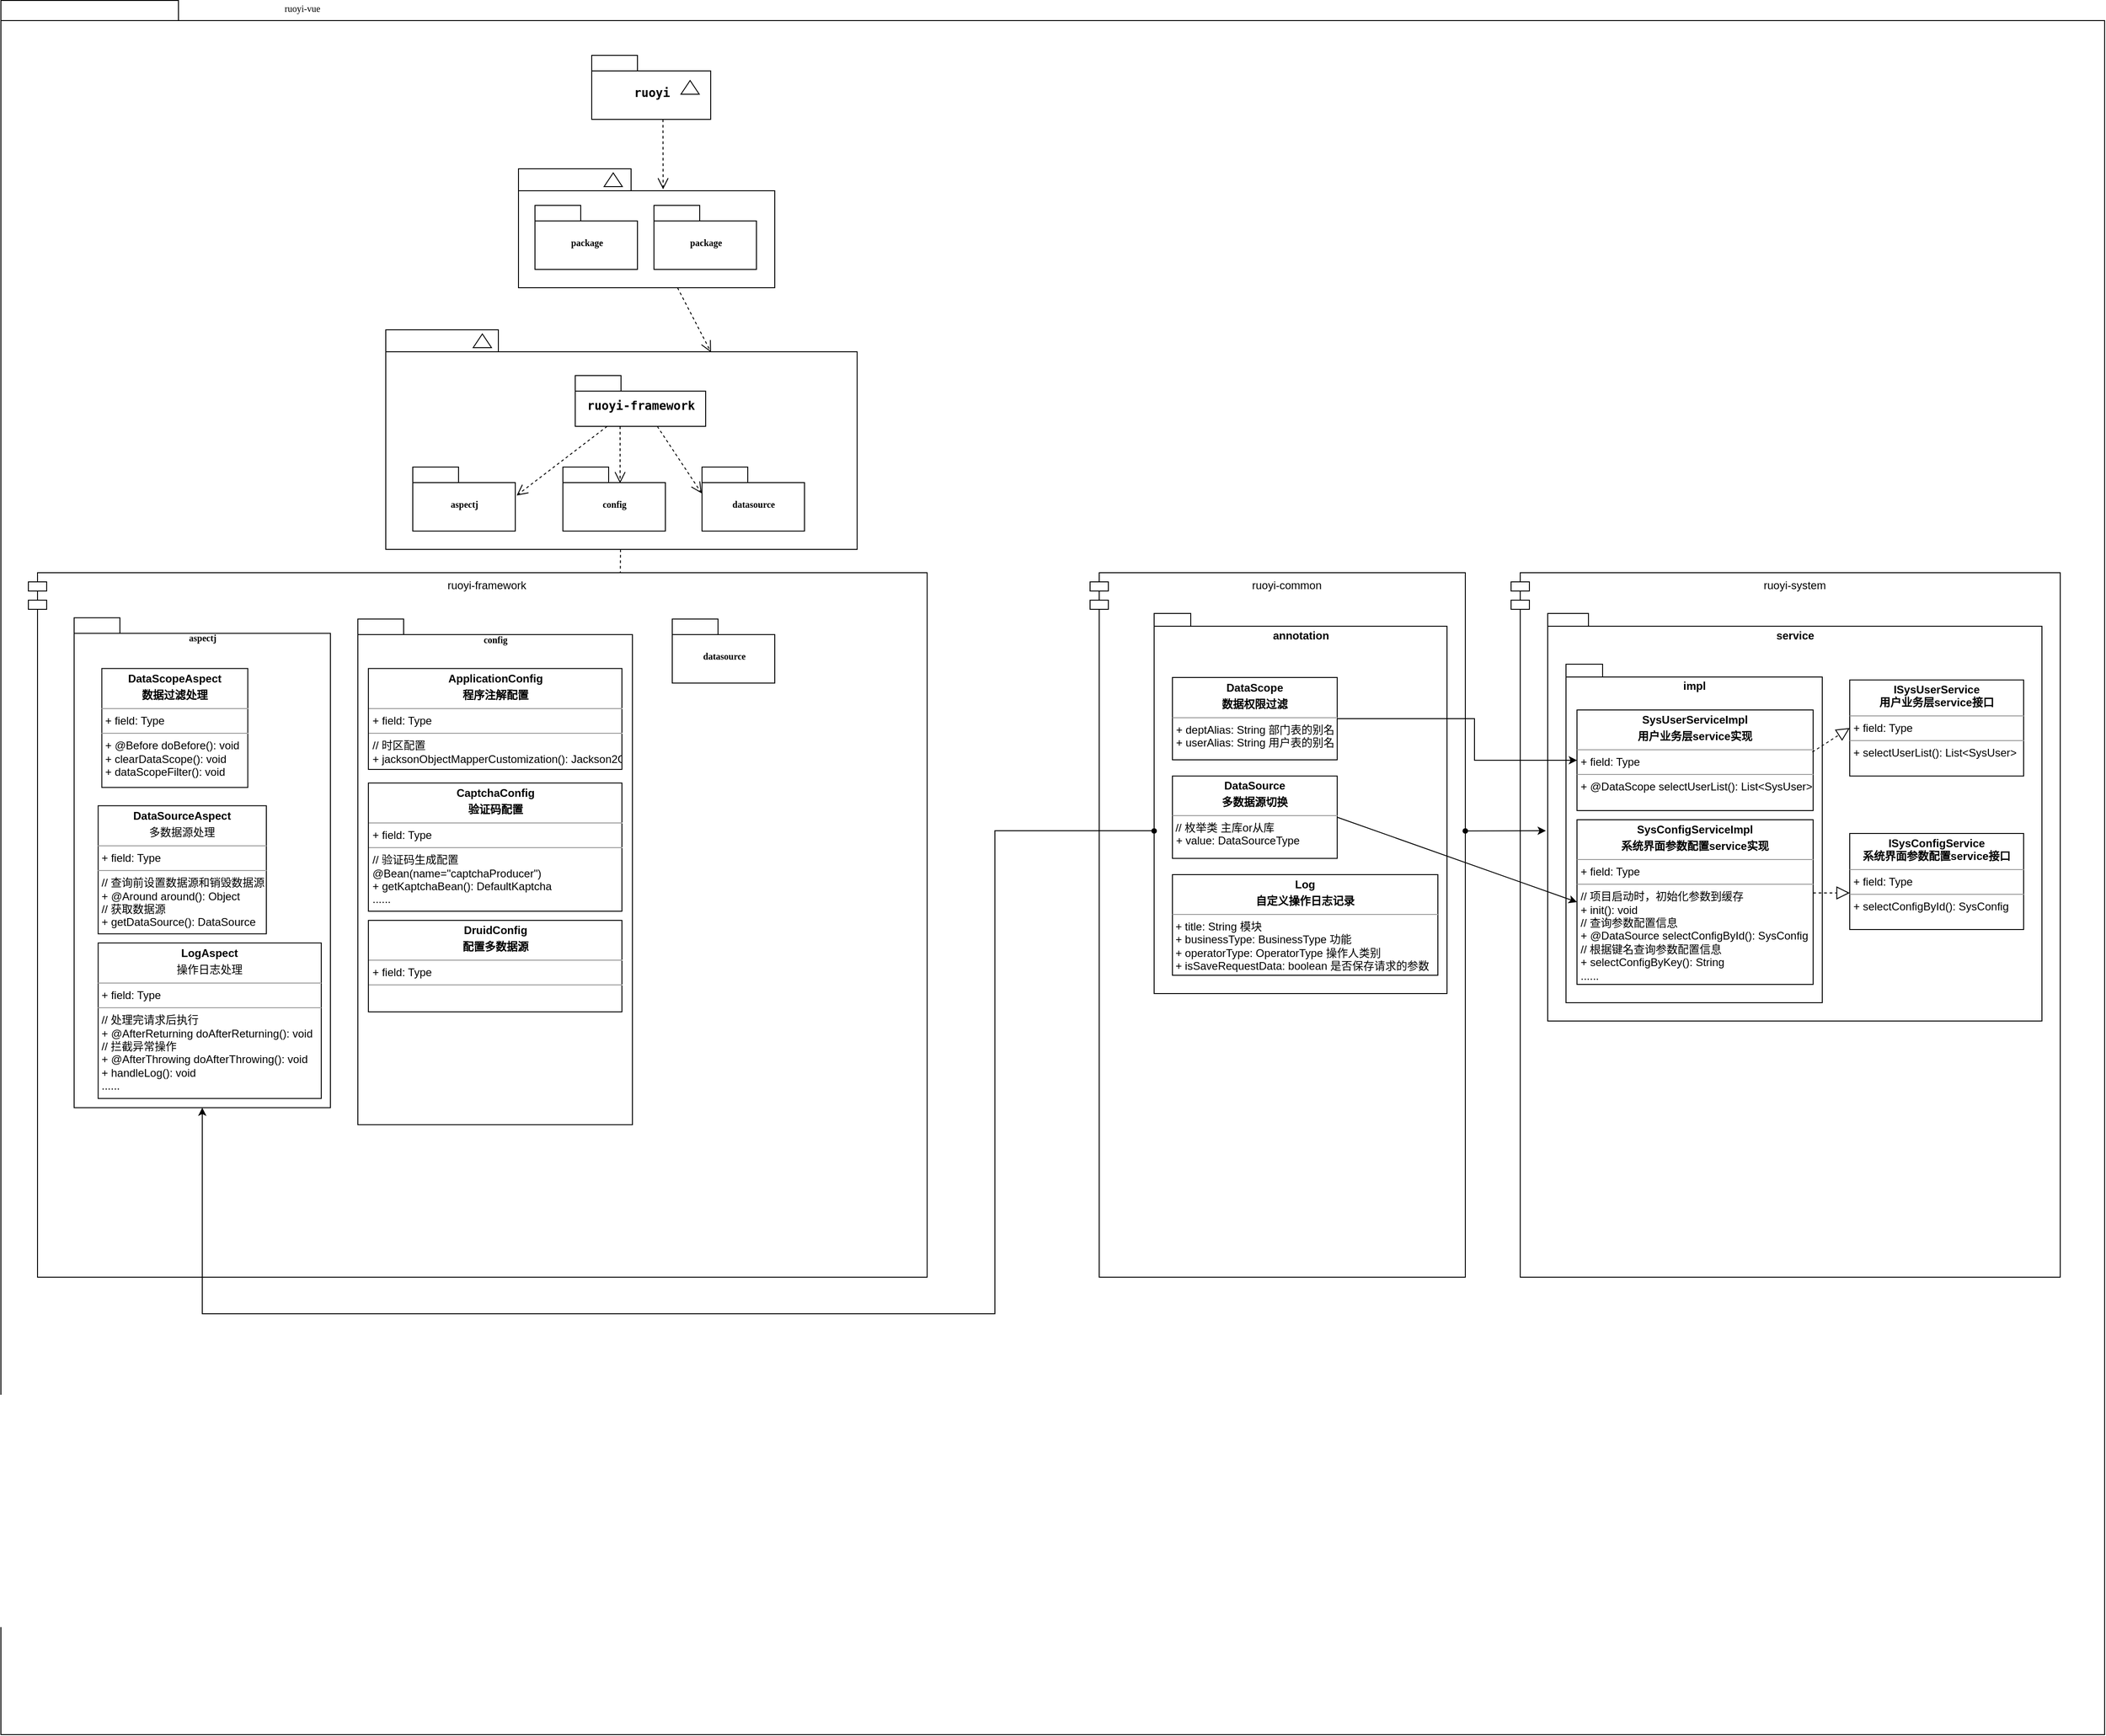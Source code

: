 <mxfile version="14.8.2" type="github">
  <diagram name="Page-1" id="b5b7bab2-c9e2-2cf4-8b2a-24fd1a2a6d21">
    <mxGraphModel dx="946" dy="532" grid="1" gridSize="10" guides="1" tooltips="1" connect="1" arrows="1" fold="1" page="1" pageScale="1" pageWidth="827" pageHeight="1169" background="none" math="0" shadow="0">
      <root>
        <mxCell id="0" />
        <mxCell id="1" parent="0" />
        <mxCell id="6e0c8c40b5770093-72" value="" style="shape=folder;fontStyle=1;spacingTop=10;tabWidth=194;tabHeight=22;tabPosition=left;html=1;rounded=0;shadow=0;comic=0;labelBackgroundColor=none;strokeWidth=1;fillColor=none;fontFamily=Verdana;fontSize=10;align=center;" parent="1" vertex="1">
          <mxGeometry x="20" y="114.5" width="2298.5" height="1895.5" as="geometry" />
        </mxCell>
        <mxCell id="6e0c8c40b5770093-7" value="" style="group" parent="1" vertex="1" connectable="0">
          <mxGeometry x="665.5" y="174.5" width="130" height="70" as="geometry" />
        </mxCell>
        <mxCell id="6e0c8c40b5770093-8" value="&lt;pre style=&quot;font-family: &amp;#34;jetbrains mono&amp;#34; , monospace ; font-size: 9.8pt&quot;&gt;&lt;span style=&quot;background-color: rgb(255 , 255 , 255)&quot;&gt;ruoyi&lt;/span&gt;&lt;/pre&gt;" style="shape=folder;fontStyle=1;spacingTop=10;tabWidth=50;tabHeight=17;tabPosition=left;html=1;rounded=0;shadow=0;comic=0;labelBackgroundColor=none;strokeWidth=1;fontFamily=Verdana;fontSize=10;align=center;" parent="6e0c8c40b5770093-7" vertex="1">
          <mxGeometry width="130" height="70" as="geometry" />
        </mxCell>
        <mxCell id="6e0c8c40b5770093-9" value="" style="triangle;whiteSpace=wrap;html=1;rounded=0;shadow=0;comic=0;labelBackgroundColor=none;strokeWidth=1;fontFamily=Verdana;fontSize=10;align=center;rotation=-90;" parent="6e0c8c40b5770093-7" vertex="1">
          <mxGeometry x="100" y="25" width="15" height="20" as="geometry" />
        </mxCell>
        <mxCell id="6e0c8c40b5770093-19" value="" style="group" parent="1" vertex="1" connectable="0">
          <mxGeometry x="585.5" y="298.5" width="280" height="130" as="geometry" />
        </mxCell>
        <mxCell id="6e0c8c40b5770093-20" value="" style="shape=folder;fontStyle=1;spacingTop=10;tabWidth=123;tabHeight=24;tabPosition=left;html=1;rounded=0;shadow=0;comic=0;labelBackgroundColor=none;strokeWidth=1;fontFamily=Verdana;fontSize=10;align=center;" parent="6e0c8c40b5770093-19" vertex="1">
          <mxGeometry width="280" height="130" as="geometry" />
        </mxCell>
        <mxCell id="6e0c8c40b5770093-21" value="" style="triangle;whiteSpace=wrap;html=1;rounded=0;shadow=0;comic=0;labelBackgroundColor=none;strokeWidth=1;fontFamily=Verdana;fontSize=10;align=center;rotation=-90;" parent="6e0c8c40b5770093-19" vertex="1">
          <mxGeometry x="96" y="2" width="15" height="20" as="geometry" />
        </mxCell>
        <mxCell id="6e0c8c40b5770093-22" value="package" style="shape=folder;fontStyle=1;spacingTop=10;tabWidth=50;tabHeight=17;tabPosition=left;html=1;rounded=0;shadow=0;comic=0;labelBackgroundColor=none;strokeWidth=1;fontFamily=Verdana;fontSize=10;align=center;" parent="6e0c8c40b5770093-19" vertex="1">
          <mxGeometry x="18" y="40" width="112" height="70" as="geometry" />
        </mxCell>
        <mxCell id="6e0c8c40b5770093-23" value="package" style="shape=folder;fontStyle=1;spacingTop=10;tabWidth=50;tabHeight=17;tabPosition=left;html=1;rounded=0;shadow=0;comic=0;labelBackgroundColor=none;strokeWidth=1;fontFamily=Verdana;fontSize=10;align=center;" parent="6e0c8c40b5770093-19" vertex="1">
          <mxGeometry x="148" y="40" width="112" height="70" as="geometry" />
        </mxCell>
        <mxCell id="6e0c8c40b5770093-67" style="edgeStyle=none;rounded=0;html=1;entryX=0.43;entryY=0.173;entryPerimeter=0;dashed=1;labelBackgroundColor=none;startFill=0;endArrow=open;endFill=0;endSize=10;fontFamily=Verdana;fontSize=10;" parent="1" source="6e0c8c40b5770093-33" edge="1">
          <mxGeometry relative="1" as="geometry">
            <mxPoint x="696.26" y="796.99" as="targetPoint" />
          </mxGeometry>
        </mxCell>
        <mxCell id="6e0c8c40b5770093-33" value="" style="shape=folder;fontStyle=1;spacingTop=10;tabWidth=123;tabHeight=24;tabPosition=left;html=1;rounded=0;shadow=0;comic=0;labelBackgroundColor=none;strokeColor=#000000;strokeWidth=1;fillColor=#ffffff;fontFamily=Verdana;fontSize=10;fontColor=#000000;align=center;" parent="1" vertex="1">
          <mxGeometry x="440.5" y="474.5" width="515" height="240" as="geometry" />
        </mxCell>
        <mxCell id="6e0c8c40b5770093-64" style="edgeStyle=elbowEdgeStyle;rounded=0;html=1;entryX=0.559;entryY=0.251;entryPerimeter=0;dashed=1;labelBackgroundColor=none;startFill=0;endArrow=open;endFill=0;endSize=10;fontFamily=Verdana;fontSize=10;" parent="1" source="6e0c8c40b5770093-42" target="6e0c8c40b5770093-44" edge="1">
          <mxGeometry relative="1" as="geometry" />
        </mxCell>
        <mxCell id="6e0c8c40b5770093-65" style="edgeStyle=none;rounded=0;html=1;dashed=1;labelBackgroundColor=none;startFill=0;endArrow=open;endFill=0;endSize=10;fontFamily=Verdana;fontSize=10;entryX=-0.003;entryY=0.411;entryPerimeter=0;" parent="1" source="6e0c8c40b5770093-42" target="6e0c8c40b5770093-45" edge="1">
          <mxGeometry relative="1" as="geometry" />
        </mxCell>
        <mxCell id="6e0c8c40b5770093-66" style="edgeStyle=none;rounded=0;html=1;dashed=1;labelBackgroundColor=none;startFill=0;endArrow=open;endFill=0;endSize=10;fontFamily=Verdana;fontSize=10;entryX=1.013;entryY=0.444;entryPerimeter=0;" parent="1" source="6e0c8c40b5770093-42" target="6e0c8c40b5770093-43" edge="1">
          <mxGeometry relative="1" as="geometry" />
        </mxCell>
        <mxCell id="6e0c8c40b5770093-42" value="&lt;pre style=&quot;font-family: &amp;#34;jetbrains mono&amp;#34; , monospace ; font-size: 9.8pt&quot;&gt;&lt;span style=&quot;background-color: rgb(255 , 255 , 255)&quot;&gt;ruoyi-framework&lt;/span&gt;&lt;/pre&gt;" style="shape=folder;fontStyle=1;spacingTop=10;tabWidth=50;tabHeight=17;tabPosition=left;html=1;rounded=0;shadow=0;comic=0;labelBackgroundColor=none;strokeColor=#000000;strokeWidth=1;fillColor=#ffffff;fontFamily=Verdana;fontSize=10;fontColor=#000000;align=center;" parent="1" vertex="1">
          <mxGeometry x="647.5" y="524.5" width="142.5" height="55.5" as="geometry" />
        </mxCell>
        <mxCell id="6e0c8c40b5770093-43" value="aspectj" style="shape=folder;fontStyle=1;spacingTop=10;tabWidth=50;tabHeight=17;tabPosition=left;html=1;rounded=0;shadow=0;comic=0;labelBackgroundColor=none;strokeColor=#000000;strokeWidth=1;fillColor=#ffffff;fontFamily=Verdana;fontSize=10;fontColor=#000000;align=center;" parent="1" vertex="1">
          <mxGeometry x="470" y="624.5" width="112" height="70" as="geometry" />
        </mxCell>
        <mxCell id="6e0c8c40b5770093-44" value="config" style="shape=folder;fontStyle=1;spacingTop=10;tabWidth=50;tabHeight=17;tabPosition=left;html=1;rounded=0;shadow=0;comic=0;labelBackgroundColor=none;strokeColor=#000000;strokeWidth=1;fillColor=#ffffff;fontFamily=Verdana;fontSize=10;fontColor=#000000;align=center;" parent="1" vertex="1">
          <mxGeometry x="634" y="624.5" width="112" height="70" as="geometry" />
        </mxCell>
        <mxCell id="6e0c8c40b5770093-45" value="datasource" style="shape=folder;fontStyle=1;spacingTop=10;tabWidth=50;tabHeight=17;tabPosition=left;html=1;rounded=0;shadow=0;comic=0;labelBackgroundColor=none;strokeColor=#000000;strokeWidth=1;fillColor=#ffffff;fontFamily=Verdana;fontSize=10;fontColor=#000000;align=center;" parent="1" vertex="1">
          <mxGeometry x="786" y="624.5" width="112" height="70" as="geometry" />
        </mxCell>
        <mxCell id="6e0c8c40b5770093-68" style="edgeStyle=elbowEdgeStyle;rounded=0;html=1;entryX=0.628;entryY=0.26;entryPerimeter=0;dashed=1;labelBackgroundColor=none;startFill=0;endArrow=open;endFill=0;endSize=10;fontFamily=Verdana;fontSize=10;" parent="1" edge="1">
          <mxGeometry relative="1" as="geometry">
            <mxPoint x="658" y="904.5" as="sourcePoint" />
          </mxGeometry>
        </mxCell>
        <mxCell id="6e0c8c40b5770093-69" style="edgeStyle=elbowEdgeStyle;rounded=0;html=1;entryX=0.643;entryY=0.246;entryPerimeter=0;dashed=1;labelBackgroundColor=none;startFill=0;endArrow=open;endFill=0;endSize=10;fontFamily=Verdana;fontSize=10;" parent="1" edge="1">
          <mxGeometry relative="1" as="geometry">
            <mxPoint x="827" y="904.5" as="sourcePoint" />
          </mxGeometry>
        </mxCell>
        <mxCell id="6e0c8c40b5770093-48" value="" style="triangle;whiteSpace=wrap;html=1;rounded=0;shadow=0;comic=0;labelBackgroundColor=none;strokeWidth=1;fontFamily=Verdana;fontSize=10;align=center;rotation=-90;" parent="1" vertex="1">
          <mxGeometry x="329.5" y="781.19" width="15" height="20" as="geometry" />
        </mxCell>
        <mxCell id="6e0c8c40b5770093-51" value="" style="triangle;whiteSpace=wrap;html=1;rounded=0;shadow=0;comic=0;labelBackgroundColor=none;strokeColor=#000000;strokeWidth=1;fillColor=#ffffff;fontFamily=Verdana;fontSize=10;fontColor=#000000;align=center;rotation=-90;" parent="1" vertex="1">
          <mxGeometry x="538.5" y="476.5" width="15" height="20" as="geometry" />
        </mxCell>
        <mxCell id="6e0c8c40b5770093-59" style="rounded=0;html=1;dashed=1;labelBackgroundColor=none;startFill=0;endArrow=open;endFill=0;endSize=10;fontFamily=Verdana;fontSize=10;entryX=0.592;entryY=0.2;entryPerimeter=0;edgeStyle=elbowEdgeStyle;" parent="1" edge="1">
          <mxGeometry relative="1" as="geometry">
            <mxPoint x="743.328" y="244.5" as="sourcePoint" />
            <mxPoint x="743.328" y="320.845" as="targetPoint" />
          </mxGeometry>
        </mxCell>
        <mxCell id="6e0c8c40b5770093-61" style="edgeStyle=none;rounded=0;html=1;entryX=0.69;entryY=0.102;entryPerimeter=0;dashed=1;labelBackgroundColor=none;startFill=0;endArrow=open;endFill=0;endSize=10;fontFamily=Verdana;fontSize=10;" parent="1" source="6e0c8c40b5770093-20" target="6e0c8c40b5770093-33" edge="1">
          <mxGeometry relative="1" as="geometry" />
        </mxCell>
        <mxCell id="6e0c8c40b5770093-73" value="ruoyi-vue" style="text;html=1;align=left;verticalAlign=top;spacingTop=-4;fontSize=10;fontFamily=Verdana" parent="1" vertex="1">
          <mxGeometry x="327.5" y="114.5" width="130" height="20" as="geometry" />
        </mxCell>
        <mxCell id="6eEZF03cfLi-6WDU2SeP-1" value="ruoyi-framework" style="shape=module;align=left;spacingLeft=20;align=center;verticalAlign=top;" parent="1" vertex="1">
          <mxGeometry x="50" y="740" width="982" height="770" as="geometry" />
        </mxCell>
        <mxCell id="6eEZF03cfLi-6WDU2SeP-2" value="aspectj" style="shape=folder;fontStyle=1;spacingTop=10;tabWidth=50;tabHeight=17;tabPosition=left;html=1;rounded=0;shadow=0;comic=0;labelBackgroundColor=none;strokeColor=#000000;strokeWidth=1;fillColor=#ffffff;fontFamily=Verdana;fontSize=10;fontColor=#000000;align=center;verticalAlign=top;" parent="1" vertex="1">
          <mxGeometry x="100" y="789.19" width="280" height="535.5" as="geometry" />
        </mxCell>
        <mxCell id="6eEZF03cfLi-6WDU2SeP-3" value="config" style="shape=folder;fontStyle=1;spacingTop=10;tabWidth=50;tabHeight=17;tabPosition=left;html=1;rounded=0;shadow=0;comic=0;labelBackgroundColor=none;strokeColor=#000000;strokeWidth=1;fillColor=#ffffff;fontFamily=Verdana;fontSize=10;fontColor=#000000;align=center;verticalAlign=top;" parent="1" vertex="1">
          <mxGeometry x="410" y="790.57" width="300" height="552.75" as="geometry" />
        </mxCell>
        <mxCell id="6eEZF03cfLi-6WDU2SeP-4" value="datasource" style="shape=folder;fontStyle=1;spacingTop=10;tabWidth=50;tabHeight=17;tabPosition=left;html=1;rounded=0;shadow=0;comic=0;labelBackgroundColor=none;strokeColor=#000000;strokeWidth=1;fillColor=#ffffff;fontFamily=Verdana;fontSize=10;fontColor=#000000;align=center;" parent="1" vertex="1">
          <mxGeometry x="753.5" y="790.57" width="112" height="70" as="geometry" />
        </mxCell>
        <mxCell id="6eEZF03cfLi-6WDU2SeP-5" value="&lt;p style=&quot;margin: 0px ; margin-top: 4px ; text-align: center&quot;&gt;&lt;b&gt;DataScopeAspect&lt;/b&gt;&lt;/p&gt;&lt;p style=&quot;margin: 0px ; margin-top: 4px ; text-align: center&quot;&gt;&lt;b&gt;数据过滤处理&lt;/b&gt;&lt;/p&gt;&lt;hr size=&quot;1&quot;&gt;&lt;p style=&quot;margin: 0px ; margin-left: 4px&quot;&gt;+ field: Type&lt;/p&gt;&lt;hr size=&quot;1&quot;&gt;&lt;p style=&quot;margin: 0px ; margin-left: 4px&quot;&gt;+ @Before doBefore(): void&lt;/p&gt;&lt;p style=&quot;margin: 0px ; margin-left: 4px&quot;&gt;+ clearDataScope(): void&lt;/p&gt;&lt;p style=&quot;margin: 0px ; margin-left: 4px&quot;&gt;+&amp;nbsp;dataScopeFilter(): void&lt;/p&gt;" style="verticalAlign=top;align=left;overflow=fill;fontSize=12;fontFamily=Helvetica;html=1;" parent="1" vertex="1">
          <mxGeometry x="130.25" y="844.69" width="159.5" height="130" as="geometry" />
        </mxCell>
        <mxCell id="6eEZF03cfLi-6WDU2SeP-6" value="ruoyi-common" style="shape=module;align=left;spacingLeft=20;align=center;verticalAlign=top;" parent="1" vertex="1">
          <mxGeometry x="1210" y="740" width="410" height="770" as="geometry" />
        </mxCell>
        <mxCell id="6eEZF03cfLi-6WDU2SeP-7" value="annotation" style="shape=folder;fontStyle=1;spacingTop=10;tabWidth=40;tabHeight=14;tabPosition=left;html=1;verticalAlign=top;" parent="1" vertex="1">
          <mxGeometry x="1280" y="784.5" width="320" height="415.5" as="geometry" />
        </mxCell>
        <mxCell id="6eEZF03cfLi-6WDU2SeP-8" value="&lt;p style=&quot;margin: 0px ; margin-top: 4px ; text-align: center&quot;&gt;&lt;b&gt;DataScope&lt;/b&gt;&lt;/p&gt;&lt;p style=&quot;margin: 0px ; margin-top: 4px ; text-align: center&quot;&gt;&lt;b&gt;数据权限过滤&lt;/b&gt;&lt;/p&gt;&lt;hr size=&quot;1&quot;&gt;&lt;p style=&quot;margin: 0px ; margin-left: 4px&quot;&gt;+ deptAlias: String 部门表的别名&lt;/p&gt;&lt;p style=&quot;margin: 0px ; margin-left: 4px&quot;&gt;+&amp;nbsp;userAlias: String 用户表的别名&lt;/p&gt;" style="verticalAlign=top;align=left;overflow=fill;fontSize=12;fontFamily=Helvetica;html=1;" parent="1" vertex="1">
          <mxGeometry x="1300" y="854.5" width="180" height="90" as="geometry" />
        </mxCell>
        <mxCell id="6eEZF03cfLi-6WDU2SeP-10" value="ruoyi-system" style="shape=module;align=left;spacingLeft=20;align=center;verticalAlign=top;" parent="1" vertex="1">
          <mxGeometry x="1670" y="740" width="600" height="770" as="geometry" />
        </mxCell>
        <mxCell id="6eEZF03cfLi-6WDU2SeP-11" value="service" style="shape=folder;fontStyle=1;spacingTop=10;tabWidth=40;tabHeight=14;tabPosition=left;html=1;verticalAlign=top;" parent="1" vertex="1">
          <mxGeometry x="1710" y="784.5" width="540" height="445.5" as="geometry" />
        </mxCell>
        <mxCell id="6eEZF03cfLi-6WDU2SeP-12" value="impl" style="shape=folder;fontStyle=1;spacingTop=10;tabWidth=40;tabHeight=14;tabPosition=left;html=1;verticalAlign=top;" parent="1" vertex="1">
          <mxGeometry x="1730" y="840" width="280" height="370" as="geometry" />
        </mxCell>
        <mxCell id="6eEZF03cfLi-6WDU2SeP-13" value="&lt;p style=&quot;margin: 0px ; margin-top: 4px ; text-align: center&quot;&gt;&lt;b&gt;SysUserServiceImpl&lt;/b&gt;&lt;br&gt;&lt;/p&gt;&lt;p style=&quot;margin: 0px ; margin-top: 4px ; text-align: center&quot;&gt;&lt;b&gt;用户业务层service实现&lt;/b&gt;&lt;br&gt;&lt;/p&gt;&lt;hr size=&quot;1&quot;&gt;&lt;p style=&quot;margin: 0px ; margin-left: 4px&quot;&gt;+ field: Type&lt;/p&gt;&lt;hr size=&quot;1&quot;&gt;&lt;p style=&quot;margin: 0px ; margin-left: 4px&quot;&gt;+ @DataScope selectUserList(): List&amp;lt;SysUser&amp;gt;&lt;/p&gt;" style="verticalAlign=top;align=left;overflow=fill;fontSize=12;fontFamily=Helvetica;html=1;" parent="1" vertex="1">
          <mxGeometry x="1742" y="890" width="258" height="110" as="geometry" />
        </mxCell>
        <mxCell id="6eEZF03cfLi-6WDU2SeP-19" style="edgeStyle=orthogonalEdgeStyle;rounded=0;orthogonalLoop=1;jettySize=auto;html=1;" parent="1" source="6eEZF03cfLi-6WDU2SeP-7" target="6eEZF03cfLi-6WDU2SeP-2" edge="1">
          <mxGeometry relative="1" as="geometry">
            <Array as="points">
              <mxPoint x="1106" y="1022" />
              <mxPoint x="1106" y="1550" />
              <mxPoint x="240" y="1550" />
            </Array>
          </mxGeometry>
        </mxCell>
        <mxCell id="6eEZF03cfLi-6WDU2SeP-18" value="" style="shape=waypoint;sketch=0;fillStyle=solid;size=6;pointerEvents=1;points=[];fillColor=none;resizable=0;rotatable=0;perimeter=centerPerimeter;snapToPoint=1;verticalAlign=top;" parent="1" vertex="1">
          <mxGeometry x="1260" y="1002.25" width="40" height="40" as="geometry" />
        </mxCell>
        <mxCell id="6eEZF03cfLi-6WDU2SeP-21" style="edgeStyle=orthogonalEdgeStyle;rounded=0;orthogonalLoop=1;jettySize=auto;html=1;exitX=1;exitY=0.5;exitDx=0;exitDy=0;" parent="1" source="6eEZF03cfLi-6WDU2SeP-8" target="6eEZF03cfLi-6WDU2SeP-13" edge="1">
          <mxGeometry relative="1" as="geometry">
            <Array as="points">
              <mxPoint x="1630" y="900" />
              <mxPoint x="1630" y="945" />
            </Array>
          </mxGeometry>
        </mxCell>
        <mxCell id="6eEZF03cfLi-6WDU2SeP-22" value="&lt;p style=&quot;margin: 0px ; margin-top: 4px ; text-align: center&quot;&gt;&lt;b&gt;ISysUserService&lt;br&gt;&lt;/b&gt;&lt;b&gt;用户业务层service接口&lt;/b&gt;&lt;br&gt;&lt;/p&gt;&lt;hr size=&quot;1&quot;&gt;&lt;p style=&quot;margin: 0px ; margin-left: 4px&quot;&gt;+ field: Type&lt;/p&gt;&lt;hr size=&quot;1&quot;&gt;&lt;p style=&quot;margin: 0px ; margin-left: 4px&quot;&gt;+&amp;nbsp;selectUserList(): List&amp;lt;SysUser&amp;gt;&lt;/p&gt;" style="verticalAlign=top;align=left;overflow=fill;fontSize=12;fontFamily=Helvetica;html=1;" parent="1" vertex="1">
          <mxGeometry x="2040" y="857.25" width="190" height="105" as="geometry" />
        </mxCell>
        <mxCell id="6eEZF03cfLi-6WDU2SeP-24" value="" style="endArrow=block;dashed=1;endFill=0;endSize=12;html=1;exitX=0.997;exitY=0.418;exitDx=0;exitDy=0;exitPerimeter=0;entryX=0;entryY=0.5;entryDx=0;entryDy=0;" parent="1" source="6eEZF03cfLi-6WDU2SeP-13" target="6eEZF03cfLi-6WDU2SeP-22" edge="1">
          <mxGeometry width="160" relative="1" as="geometry">
            <mxPoint x="1730" y="1100" as="sourcePoint" />
            <mxPoint x="1890" y="1100" as="targetPoint" />
          </mxGeometry>
        </mxCell>
        <mxCell id="6eEZF03cfLi-6WDU2SeP-26" value="&lt;p style=&quot;margin: 0px ; margin-top: 4px ; text-align: center&quot;&gt;&lt;b&gt;DataSourceAspect&lt;/b&gt;&lt;br&gt;&lt;/p&gt;&lt;p style=&quot;margin: 0px ; margin-top: 4px ; text-align: center&quot;&gt;多数据源处理&lt;br&gt;&lt;/p&gt;&lt;hr size=&quot;1&quot;&gt;&lt;p style=&quot;margin: 0px ; margin-left: 4px&quot;&gt;+ field: Type&lt;/p&gt;&lt;hr size=&quot;1&quot;&gt;&lt;p style=&quot;margin: 0px ; margin-left: 4px&quot;&gt;// 查询前设置数据源和销毁数据源&lt;/p&gt;&lt;p style=&quot;margin: 0px ; margin-left: 4px&quot;&gt;+ @Around&amp;nbsp;around(): Object&lt;br&gt;// 获取数据源&lt;br&gt;+&amp;nbsp;getDataSource(): DataSource&lt;/p&gt;" style="verticalAlign=top;align=left;overflow=fill;fontSize=12;fontFamily=Helvetica;html=1;" parent="1" vertex="1">
          <mxGeometry x="126.25" y="994.69" width="183.75" height="140" as="geometry" />
        </mxCell>
        <mxCell id="CHEhkAuZ7TmxK4s6tysW-1" value="&lt;p style=&quot;margin: 0px ; margin-top: 4px ; text-align: center&quot;&gt;&lt;b&gt;DataSource&lt;/b&gt;&lt;/p&gt;&lt;p style=&quot;margin: 0px ; margin-top: 4px ; text-align: center&quot;&gt;&lt;b&gt;多数据源切换&lt;/b&gt;&lt;br&gt;&lt;/p&gt;&lt;hr size=&quot;1&quot;&gt;&amp;nbsp;// 枚举类 主库or从库&lt;br&gt;&lt;p style=&quot;margin: 0px ; margin-left: 4px&quot;&gt;+ value: DataSourceType&lt;/p&gt;" style="verticalAlign=top;align=left;overflow=fill;fontSize=12;fontFamily=Helvetica;html=1;" vertex="1" parent="1">
          <mxGeometry x="1300" y="962.25" width="180" height="90" as="geometry" />
        </mxCell>
        <mxCell id="CHEhkAuZ7TmxK4s6tysW-2" value="&lt;p style=&quot;margin: 0px ; margin-top: 4px ; text-align: center&quot;&gt;&lt;b&gt;SysConfigServiceImpl&lt;/b&gt;&lt;br&gt;&lt;/p&gt;&lt;p style=&quot;margin: 0px ; margin-top: 4px ; text-align: center&quot;&gt;&lt;b&gt;系统界面参数配置service实现&lt;/b&gt;&lt;br&gt;&lt;/p&gt;&lt;hr size=&quot;1&quot;&gt;&lt;p style=&quot;margin: 0px ; margin-left: 4px&quot;&gt;+ field: Type&lt;/p&gt;&lt;hr size=&quot;1&quot;&gt;&lt;p style=&quot;margin: 0px ; margin-left: 4px&quot;&gt;//&amp;nbsp;项目启动时，初始化参数到缓存&lt;/p&gt;&lt;p style=&quot;margin: 0px ; margin-left: 4px&quot;&gt;+ init(): void&lt;/p&gt;&lt;p style=&quot;margin: 0px ; margin-left: 4px&quot;&gt;//&amp;nbsp;查询参数配置信息&lt;/p&gt;&lt;p style=&quot;margin: 0px ; margin-left: 4px&quot;&gt;+ @DataSource&amp;nbsp;selectConfigById(): SysConfig&lt;/p&gt;&lt;p style=&quot;margin: 0px ; margin-left: 4px&quot;&gt;//&amp;nbsp;根据键名查询参数配置信息&lt;/p&gt;&lt;p style=&quot;margin: 0px ; margin-left: 4px&quot;&gt;+&amp;nbsp;selectConfigByKey(): String&lt;/p&gt;&lt;p style=&quot;margin: 0px ; margin-left: 4px&quot;&gt;......&lt;/p&gt;" style="verticalAlign=top;align=left;overflow=fill;fontSize=12;fontFamily=Helvetica;html=1;" vertex="1" parent="1">
          <mxGeometry x="1742" y="1010" width="258" height="180" as="geometry" />
        </mxCell>
        <mxCell id="CHEhkAuZ7TmxK4s6tysW-3" value="&lt;p style=&quot;margin: 0px ; margin-top: 4px ; text-align: center&quot;&gt;&lt;b&gt;ISysConfigService&lt;/b&gt;&lt;br&gt;&lt;b&gt;系统界面参数配置service&lt;/b&gt;&lt;b&gt;接口&lt;/b&gt;&lt;br&gt;&lt;/p&gt;&lt;hr size=&quot;1&quot;&gt;&lt;p style=&quot;margin: 0px ; margin-left: 4px&quot;&gt;+ field: Type&lt;/p&gt;&lt;hr size=&quot;1&quot;&gt;&lt;p style=&quot;margin: 0px ; margin-left: 4px&quot;&gt;+&amp;nbsp;selectConfigById(): SysConfig&lt;/p&gt;" style="verticalAlign=top;align=left;overflow=fill;fontSize=12;fontFamily=Helvetica;html=1;" vertex="1" parent="1">
          <mxGeometry x="2040" y="1025" width="190" height="105" as="geometry" />
        </mxCell>
        <mxCell id="CHEhkAuZ7TmxK4s6tysW-5" value="" style="endArrow=block;dashed=1;endFill=0;endSize=12;html=1;" edge="1" parent="1">
          <mxGeometry width="160" relative="1" as="geometry">
            <mxPoint x="2000" y="1090" as="sourcePoint" />
            <mxPoint x="2040" y="1090" as="targetPoint" />
          </mxGeometry>
        </mxCell>
        <mxCell id="CHEhkAuZ7TmxK4s6tysW-7" value="" style="endArrow=classic;html=1;exitDx=0;exitDy=0;startArrow=none;" edge="1" parent="1" source="6eEZF03cfLi-6WDU2SeP-20">
          <mxGeometry width="50" height="50" relative="1" as="geometry">
            <mxPoint x="1571" y="1047.25" as="sourcePoint" />
            <mxPoint x="1708" y="1022" as="targetPoint" />
          </mxGeometry>
        </mxCell>
        <mxCell id="CHEhkAuZ7TmxK4s6tysW-8" value="&lt;p style=&quot;margin: 0px ; margin-top: 4px ; text-align: center&quot;&gt;&lt;b&gt;LogAspect&lt;/b&gt;&lt;br&gt;&lt;/p&gt;&lt;p style=&quot;margin: 0px ; margin-top: 4px ; text-align: center&quot;&gt;操作日志处理&lt;br&gt;&lt;/p&gt;&lt;hr size=&quot;1&quot;&gt;&lt;p style=&quot;margin: 0px ; margin-left: 4px&quot;&gt;+ field: Type&lt;/p&gt;&lt;hr size=&quot;1&quot;&gt;&lt;p style=&quot;margin: 0px ; margin-left: 4px&quot;&gt;//&amp;nbsp;处理完请求后执行&lt;/p&gt;&lt;p style=&quot;margin: 0px ; margin-left: 4px&quot;&gt;+ @AfterReturning doAfterReturning(): void&lt;/p&gt;&lt;p style=&quot;margin: 0px ; margin-left: 4px&quot;&gt;//&amp;nbsp;拦截异常操作&lt;/p&gt;&lt;p style=&quot;margin: 0px ; margin-left: 4px&quot;&gt;+ @AfterThrowing&amp;nbsp;doAfterThrowing(): void&lt;/p&gt;&lt;p style=&quot;margin: 0px ; margin-left: 4px&quot;&gt;+ handleLog(): void&lt;/p&gt;&lt;p style=&quot;margin: 0px ; margin-left: 4px&quot;&gt;......&lt;/p&gt;" style="verticalAlign=top;align=left;overflow=fill;fontSize=12;fontFamily=Helvetica;html=1;" vertex="1" parent="1">
          <mxGeometry x="126.25" y="1144.69" width="243.75" height="170" as="geometry" />
        </mxCell>
        <mxCell id="CHEhkAuZ7TmxK4s6tysW-9" value="&lt;p style=&quot;margin: 0px ; margin-top: 4px ; text-align: center&quot;&gt;&lt;b&gt;Log&lt;/b&gt;&lt;/p&gt;&lt;p style=&quot;margin: 0px ; margin-top: 4px ; text-align: center&quot;&gt;&lt;b&gt;自定义操作日志记录&lt;/b&gt;&lt;/p&gt;&lt;hr size=&quot;1&quot;&gt;&amp;nbsp;+ title: String 模块&lt;br&gt;&amp;nbsp;+ businessType: BusinessType 功能&lt;br&gt;&amp;nbsp;+ operatorType: OperatorType 操作人类别&lt;br&gt;&amp;nbsp;+&amp;nbsp;isSaveRequestData: boolean&amp;nbsp;是否保存请求的参数" style="verticalAlign=top;align=left;overflow=fill;fontSize=12;fontFamily=Helvetica;html=1;" vertex="1" parent="1">
          <mxGeometry x="1300" y="1070" width="290" height="110" as="geometry" />
        </mxCell>
        <mxCell id="6eEZF03cfLi-6WDU2SeP-20" value="" style="shape=waypoint;sketch=0;fillStyle=solid;size=6;pointerEvents=1;points=[];fillColor=none;resizable=0;rotatable=0;perimeter=centerPerimeter;snapToPoint=1;verticalAlign=top;" parent="1" vertex="1">
          <mxGeometry x="1600" y="1002.25" width="40" height="40" as="geometry" />
        </mxCell>
        <mxCell id="CHEhkAuZ7TmxK4s6tysW-11" value="&lt;p style=&quot;margin: 0px ; margin-top: 4px ; text-align: center&quot;&gt;&lt;b&gt;ApplicationConfig&lt;/b&gt;&lt;/p&gt;&lt;p style=&quot;margin: 0px ; margin-top: 4px ; text-align: center&quot;&gt;&lt;b&gt;程序注解配置&lt;/b&gt;&lt;br&gt;&lt;/p&gt;&lt;hr size=&quot;1&quot;&gt;&lt;p style=&quot;margin: 0px ; margin-left: 4px&quot;&gt;+ field: Type&lt;/p&gt;&lt;hr size=&quot;1&quot;&gt;&lt;p style=&quot;margin: 0px ; margin-left: 4px&quot;&gt;//&amp;nbsp;时区配置&lt;/p&gt;&lt;p style=&quot;margin: 0px ; margin-left: 4px&quot;&gt;+ jacksonObjectMapperCustomization(): Jackson2ObjectMapperBuilderCustomizer&lt;/p&gt;" style="verticalAlign=top;align=left;overflow=fill;fontSize=12;fontFamily=Helvetica;html=1;" vertex="1" parent="1">
          <mxGeometry x="421.5" y="844.69" width="277" height="110.31" as="geometry" />
        </mxCell>
        <mxCell id="CHEhkAuZ7TmxK4s6tysW-13" value="&lt;p style=&quot;margin: 0px ; margin-top: 4px ; text-align: center&quot;&gt;&lt;b&gt;CaptchaConfig&lt;/b&gt;&lt;br&gt;&lt;/p&gt;&lt;p style=&quot;margin: 0px ; margin-top: 4px ; text-align: center&quot;&gt;&lt;b&gt;验证码配置&lt;/b&gt;&lt;br&gt;&lt;/p&gt;&lt;hr size=&quot;1&quot;&gt;&lt;p style=&quot;margin: 0px ; margin-left: 4px&quot;&gt;+ field: Type&lt;/p&gt;&lt;hr size=&quot;1&quot;&gt;&lt;p style=&quot;margin: 0px ; margin-left: 4px&quot;&gt;//&amp;nbsp;验证码生成配置&lt;/p&gt;&lt;p style=&quot;margin: 0px ; margin-left: 4px&quot;&gt;@Bean(name=&quot;captchaProducer&quot;)&lt;/p&gt;&lt;p style=&quot;margin: 0px ; margin-left: 4px&quot;&gt;+ getKaptchaBean(): DefaultKaptcha&lt;br&gt;&lt;/p&gt;&lt;p style=&quot;margin: 0px ; margin-left: 4px&quot;&gt;......&lt;/p&gt;" style="verticalAlign=top;align=left;overflow=fill;fontSize=12;fontFamily=Helvetica;html=1;" vertex="1" parent="1">
          <mxGeometry x="421.5" y="969.84" width="277" height="140.16" as="geometry" />
        </mxCell>
        <mxCell id="CHEhkAuZ7TmxK4s6tysW-14" value="&lt;p style=&quot;margin: 0px ; margin-top: 4px ; text-align: center&quot;&gt;&lt;b&gt;DruidConfig&lt;/b&gt;&lt;br&gt;&lt;/p&gt;&lt;p style=&quot;margin: 0px ; margin-top: 4px ; text-align: center&quot;&gt;&lt;b&gt;配置多数据源&lt;/b&gt;&lt;br&gt;&lt;/p&gt;&lt;hr size=&quot;1&quot;&gt;&lt;p style=&quot;margin: 0px ; margin-left: 4px&quot;&gt;+ field: Type&lt;/p&gt;&lt;hr size=&quot;1&quot;&gt;&lt;p style=&quot;margin: 0px ; margin-left: 4px&quot;&gt;&lt;br&gt;&lt;/p&gt;" style="verticalAlign=top;align=left;overflow=fill;fontSize=12;fontFamily=Helvetica;html=1;" vertex="1" parent="1">
          <mxGeometry x="421.5" y="1120" width="277" height="100" as="geometry" />
        </mxCell>
        <mxCell id="CHEhkAuZ7TmxK4s6tysW-15" value="" style="endArrow=classic;html=1;exitX=1;exitY=0.5;exitDx=0;exitDy=0;entryX=0;entryY=0.5;entryDx=0;entryDy=0;" edge="1" parent="1" source="CHEhkAuZ7TmxK4s6tysW-1" target="CHEhkAuZ7TmxK4s6tysW-2">
          <mxGeometry width="50" height="50" relative="1" as="geometry">
            <mxPoint x="1480" y="1030" as="sourcePoint" />
            <mxPoint x="1530" y="980" as="targetPoint" />
          </mxGeometry>
        </mxCell>
      </root>
    </mxGraphModel>
  </diagram>
</mxfile>

